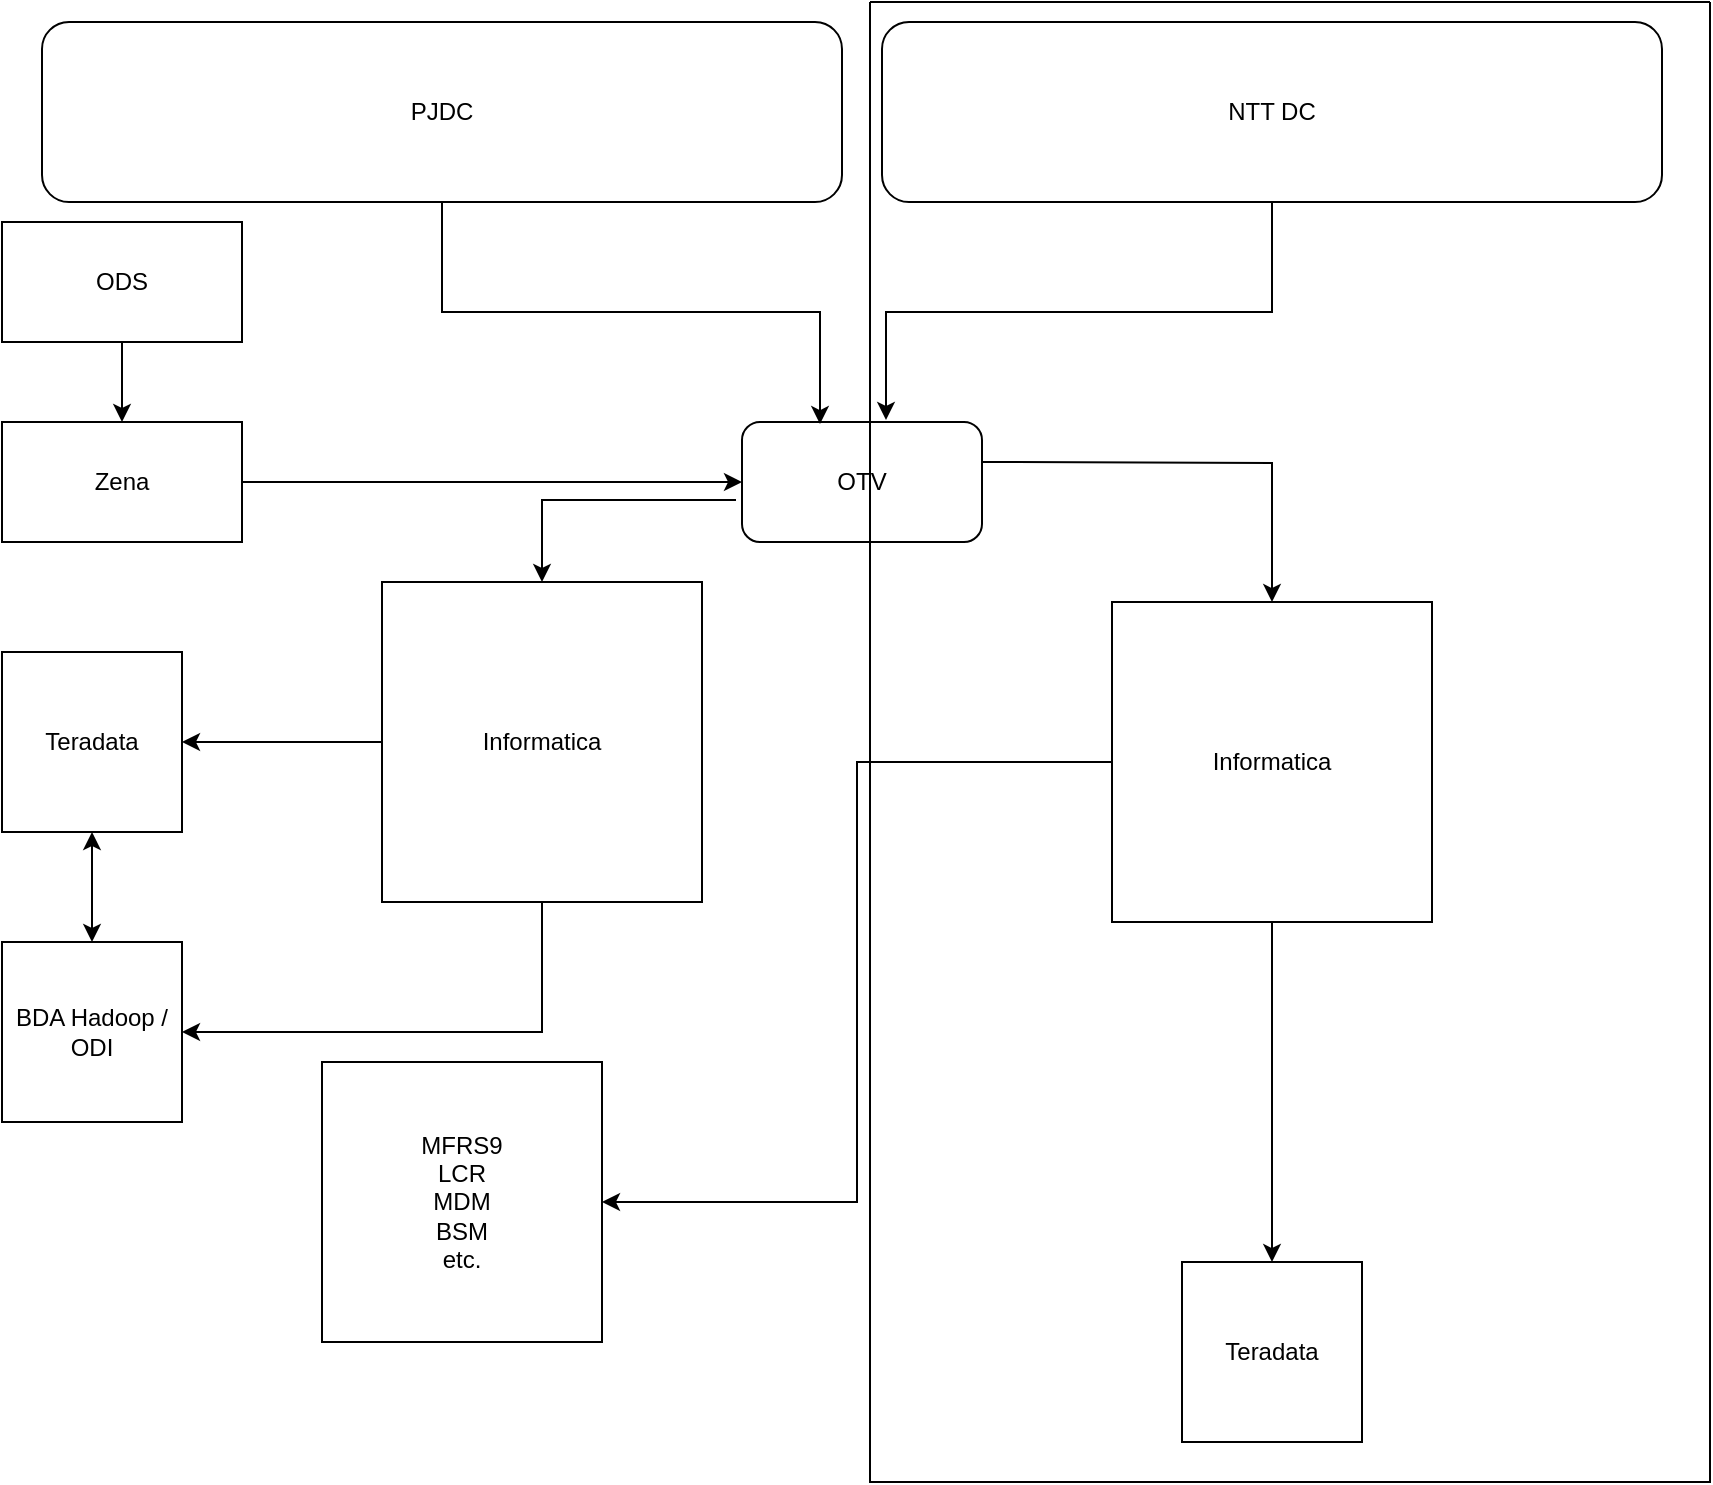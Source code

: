 <mxfile version="28.1.1">
  <diagram name="Page-1" id="LUJuUTMNPfbitzWxHM4i">
    <mxGraphModel dx="936" dy="735" grid="1" gridSize="10" guides="1" tooltips="1" connect="1" arrows="1" fold="1" page="1" pageScale="1" pageWidth="850" pageHeight="1100" math="0" shadow="0">
      <root>
        <mxCell id="0" />
        <mxCell id="1" parent="0" />
        <mxCell id="jkWsBQ8mV7YnTk1FmtEv-1" value="Informatica" style="whiteSpace=wrap;html=1;aspect=fixed;" parent="1" vertex="1">
          <mxGeometry x="200" y="310" width="160" height="160" as="geometry" />
        </mxCell>
        <mxCell id="jkWsBQ8mV7YnTk1FmtEv-32" style="edgeStyle=orthogonalEdgeStyle;rounded=0;orthogonalLoop=1;jettySize=auto;html=1;entryX=1;entryY=0.5;entryDx=0;entryDy=0;" parent="1" source="jkWsBQ8mV7YnTk1FmtEv-2" target="jkWsBQ8mV7YnTk1FmtEv-15" edge="1">
          <mxGeometry relative="1" as="geometry" />
        </mxCell>
        <mxCell id="jkWsBQ8mV7YnTk1FmtEv-2" value="Informatica" style="whiteSpace=wrap;html=1;aspect=fixed;" parent="1" vertex="1">
          <mxGeometry x="565" y="320" width="160" height="160" as="geometry" />
        </mxCell>
        <mxCell id="jkWsBQ8mV7YnTk1FmtEv-3" value="PJDC" style="rounded=1;whiteSpace=wrap;html=1;" parent="1" vertex="1">
          <mxGeometry x="30" y="30" width="400" height="90" as="geometry" />
        </mxCell>
        <mxCell id="jkWsBQ8mV7YnTk1FmtEv-4" value="NTT DC" style="rounded=1;whiteSpace=wrap;html=1;" parent="1" vertex="1">
          <mxGeometry x="450" y="30" width="390" height="90" as="geometry" />
        </mxCell>
        <mxCell id="jkWsBQ8mV7YnTk1FmtEv-5" value="Zena" style="rounded=0;whiteSpace=wrap;html=1;" parent="1" vertex="1">
          <mxGeometry x="10" y="230" width="120" height="60" as="geometry" />
        </mxCell>
        <mxCell id="jkWsBQ8mV7YnTk1FmtEv-12" value="Teradata" style="whiteSpace=wrap;html=1;aspect=fixed;" parent="1" vertex="1">
          <mxGeometry x="600" y="650" width="90" height="90" as="geometry" />
        </mxCell>
        <mxCell id="jkWsBQ8mV7YnTk1FmtEv-14" value="Teradata" style="whiteSpace=wrap;html=1;aspect=fixed;" parent="1" vertex="1">
          <mxGeometry x="10" y="345" width="90" height="90" as="geometry" />
        </mxCell>
        <mxCell id="jkWsBQ8mV7YnTk1FmtEv-15" value="MFRS9&lt;div&gt;LCR&lt;/div&gt;&lt;div&gt;MDM&lt;/div&gt;&lt;div&gt;BSM&lt;/div&gt;&lt;div&gt;etc.&lt;/div&gt;" style="whiteSpace=wrap;html=1;aspect=fixed;" parent="1" vertex="1">
          <mxGeometry x="170" y="550" width="140" height="140" as="geometry" />
        </mxCell>
        <mxCell id="jkWsBQ8mV7YnTk1FmtEv-20" value="" style="endArrow=classic;html=1;rounded=0;entryX=0.5;entryY=0;entryDx=0;entryDy=0;exitX=0.5;exitY=1;exitDx=0;exitDy=0;" parent="1" source="jkWsBQ8mV7YnTk1FmtEv-2" target="jkWsBQ8mV7YnTk1FmtEv-12" edge="1">
          <mxGeometry width="50" height="50" relative="1" as="geometry">
            <mxPoint x="450" y="420" as="sourcePoint" />
            <mxPoint x="500" y="370" as="targetPoint" />
          </mxGeometry>
        </mxCell>
        <mxCell id="jkWsBQ8mV7YnTk1FmtEv-28" style="edgeStyle=orthogonalEdgeStyle;rounded=0;orthogonalLoop=1;jettySize=auto;html=1;exitX=-0.025;exitY=0.65;exitDx=0;exitDy=0;exitPerimeter=0;" parent="1" source="jkWsBQ8mV7YnTk1FmtEv-6" target="jkWsBQ8mV7YnTk1FmtEv-1" edge="1">
          <mxGeometry relative="1" as="geometry" />
        </mxCell>
        <mxCell id="jkWsBQ8mV7YnTk1FmtEv-30" style="edgeStyle=orthogonalEdgeStyle;rounded=0;orthogonalLoop=1;jettySize=auto;html=1;" parent="1" target="jkWsBQ8mV7YnTk1FmtEv-2" edge="1">
          <mxGeometry relative="1" as="geometry">
            <mxPoint x="500" y="250" as="sourcePoint" />
          </mxGeometry>
        </mxCell>
        <mxCell id="jkWsBQ8mV7YnTk1FmtEv-6" value="OTV" style="rounded=1;whiteSpace=wrap;html=1;" parent="1" vertex="1">
          <mxGeometry x="380" y="230" width="120" height="60" as="geometry" />
        </mxCell>
        <mxCell id="jkWsBQ8mV7YnTk1FmtEv-24" style="edgeStyle=orthogonalEdgeStyle;rounded=0;orthogonalLoop=1;jettySize=auto;html=1;exitX=0.5;exitY=1;exitDx=0;exitDy=0;entryX=0.325;entryY=0.017;entryDx=0;entryDy=0;entryPerimeter=0;" parent="1" source="jkWsBQ8mV7YnTk1FmtEv-3" target="jkWsBQ8mV7YnTk1FmtEv-6" edge="1">
          <mxGeometry relative="1" as="geometry" />
        </mxCell>
        <mxCell id="jkWsBQ8mV7YnTk1FmtEv-26" style="edgeStyle=orthogonalEdgeStyle;rounded=0;orthogonalLoop=1;jettySize=auto;html=1;exitX=0.5;exitY=1;exitDx=0;exitDy=0;entryX=0.6;entryY=-0.017;entryDx=0;entryDy=0;entryPerimeter=0;" parent="1" source="jkWsBQ8mV7YnTk1FmtEv-4" target="jkWsBQ8mV7YnTk1FmtEv-6" edge="1">
          <mxGeometry relative="1" as="geometry" />
        </mxCell>
        <mxCell id="jkWsBQ8mV7YnTk1FmtEv-33" value="" style="swimlane;startSize=0;" parent="1" vertex="1">
          <mxGeometry x="444" y="20" width="420" height="740" as="geometry" />
        </mxCell>
        <mxCell id="gM-Q5fPbT44S93H6a9Tg-1" value="BDA Hadoop / ODI" style="whiteSpace=wrap;html=1;aspect=fixed;" vertex="1" parent="1">
          <mxGeometry x="10" y="490" width="90" height="90" as="geometry" />
        </mxCell>
        <mxCell id="gM-Q5fPbT44S93H6a9Tg-2" style="edgeStyle=orthogonalEdgeStyle;rounded=0;orthogonalLoop=1;jettySize=auto;html=1;exitX=0;exitY=0.5;exitDx=0;exitDy=0;entryX=1;entryY=0.5;entryDx=0;entryDy=0;" edge="1" parent="1" source="jkWsBQ8mV7YnTk1FmtEv-1" target="jkWsBQ8mV7YnTk1FmtEv-14">
          <mxGeometry relative="1" as="geometry">
            <mxPoint x="120" y="430" as="sourcePoint" />
            <mxPoint x="60" y="530" as="targetPoint" />
          </mxGeometry>
        </mxCell>
        <mxCell id="gM-Q5fPbT44S93H6a9Tg-4" style="edgeStyle=orthogonalEdgeStyle;rounded=0;orthogonalLoop=1;jettySize=auto;html=1;exitX=0.5;exitY=1;exitDx=0;exitDy=0;entryX=1;entryY=0.5;entryDx=0;entryDy=0;" edge="1" parent="1" source="jkWsBQ8mV7YnTk1FmtEv-1" target="gM-Q5fPbT44S93H6a9Tg-1">
          <mxGeometry relative="1" as="geometry">
            <mxPoint x="201" y="484" as="sourcePoint" />
            <mxPoint x="140" y="490" as="targetPoint" />
          </mxGeometry>
        </mxCell>
        <mxCell id="gM-Q5fPbT44S93H6a9Tg-11" style="edgeStyle=orthogonalEdgeStyle;rounded=0;orthogonalLoop=1;jettySize=auto;html=1;exitX=0.5;exitY=1;exitDx=0;exitDy=0;entryX=0.5;entryY=0;entryDx=0;entryDy=0;" edge="1" parent="1" source="gM-Q5fPbT44S93H6a9Tg-5" target="jkWsBQ8mV7YnTk1FmtEv-5">
          <mxGeometry relative="1" as="geometry" />
        </mxCell>
        <mxCell id="gM-Q5fPbT44S93H6a9Tg-5" value="ODS" style="rounded=0;whiteSpace=wrap;html=1;" vertex="1" parent="1">
          <mxGeometry x="10" y="130" width="120" height="60" as="geometry" />
        </mxCell>
        <mxCell id="gM-Q5fPbT44S93H6a9Tg-7" value="" style="endArrow=classic;html=1;rounded=0;entryX=0;entryY=0.5;entryDx=0;entryDy=0;exitX=1;exitY=0.5;exitDx=0;exitDy=0;" edge="1" parent="1" source="jkWsBQ8mV7YnTk1FmtEv-5" target="jkWsBQ8mV7YnTk1FmtEv-6">
          <mxGeometry width="50" height="50" relative="1" as="geometry">
            <mxPoint x="140" y="280" as="sourcePoint" />
            <mxPoint x="180" y="210" as="targetPoint" />
            <Array as="points" />
          </mxGeometry>
        </mxCell>
        <mxCell id="gM-Q5fPbT44S93H6a9Tg-12" value="" style="endArrow=classic;startArrow=classic;html=1;rounded=0;exitX=0.5;exitY=0;exitDx=0;exitDy=0;entryX=0.5;entryY=1;entryDx=0;entryDy=0;" edge="1" parent="1" source="gM-Q5fPbT44S93H6a9Tg-1" target="jkWsBQ8mV7YnTk1FmtEv-14">
          <mxGeometry width="50" height="50" relative="1" as="geometry">
            <mxPoint x="10" y="485" as="sourcePoint" />
            <mxPoint x="60" y="435" as="targetPoint" />
          </mxGeometry>
        </mxCell>
      </root>
    </mxGraphModel>
  </diagram>
</mxfile>
